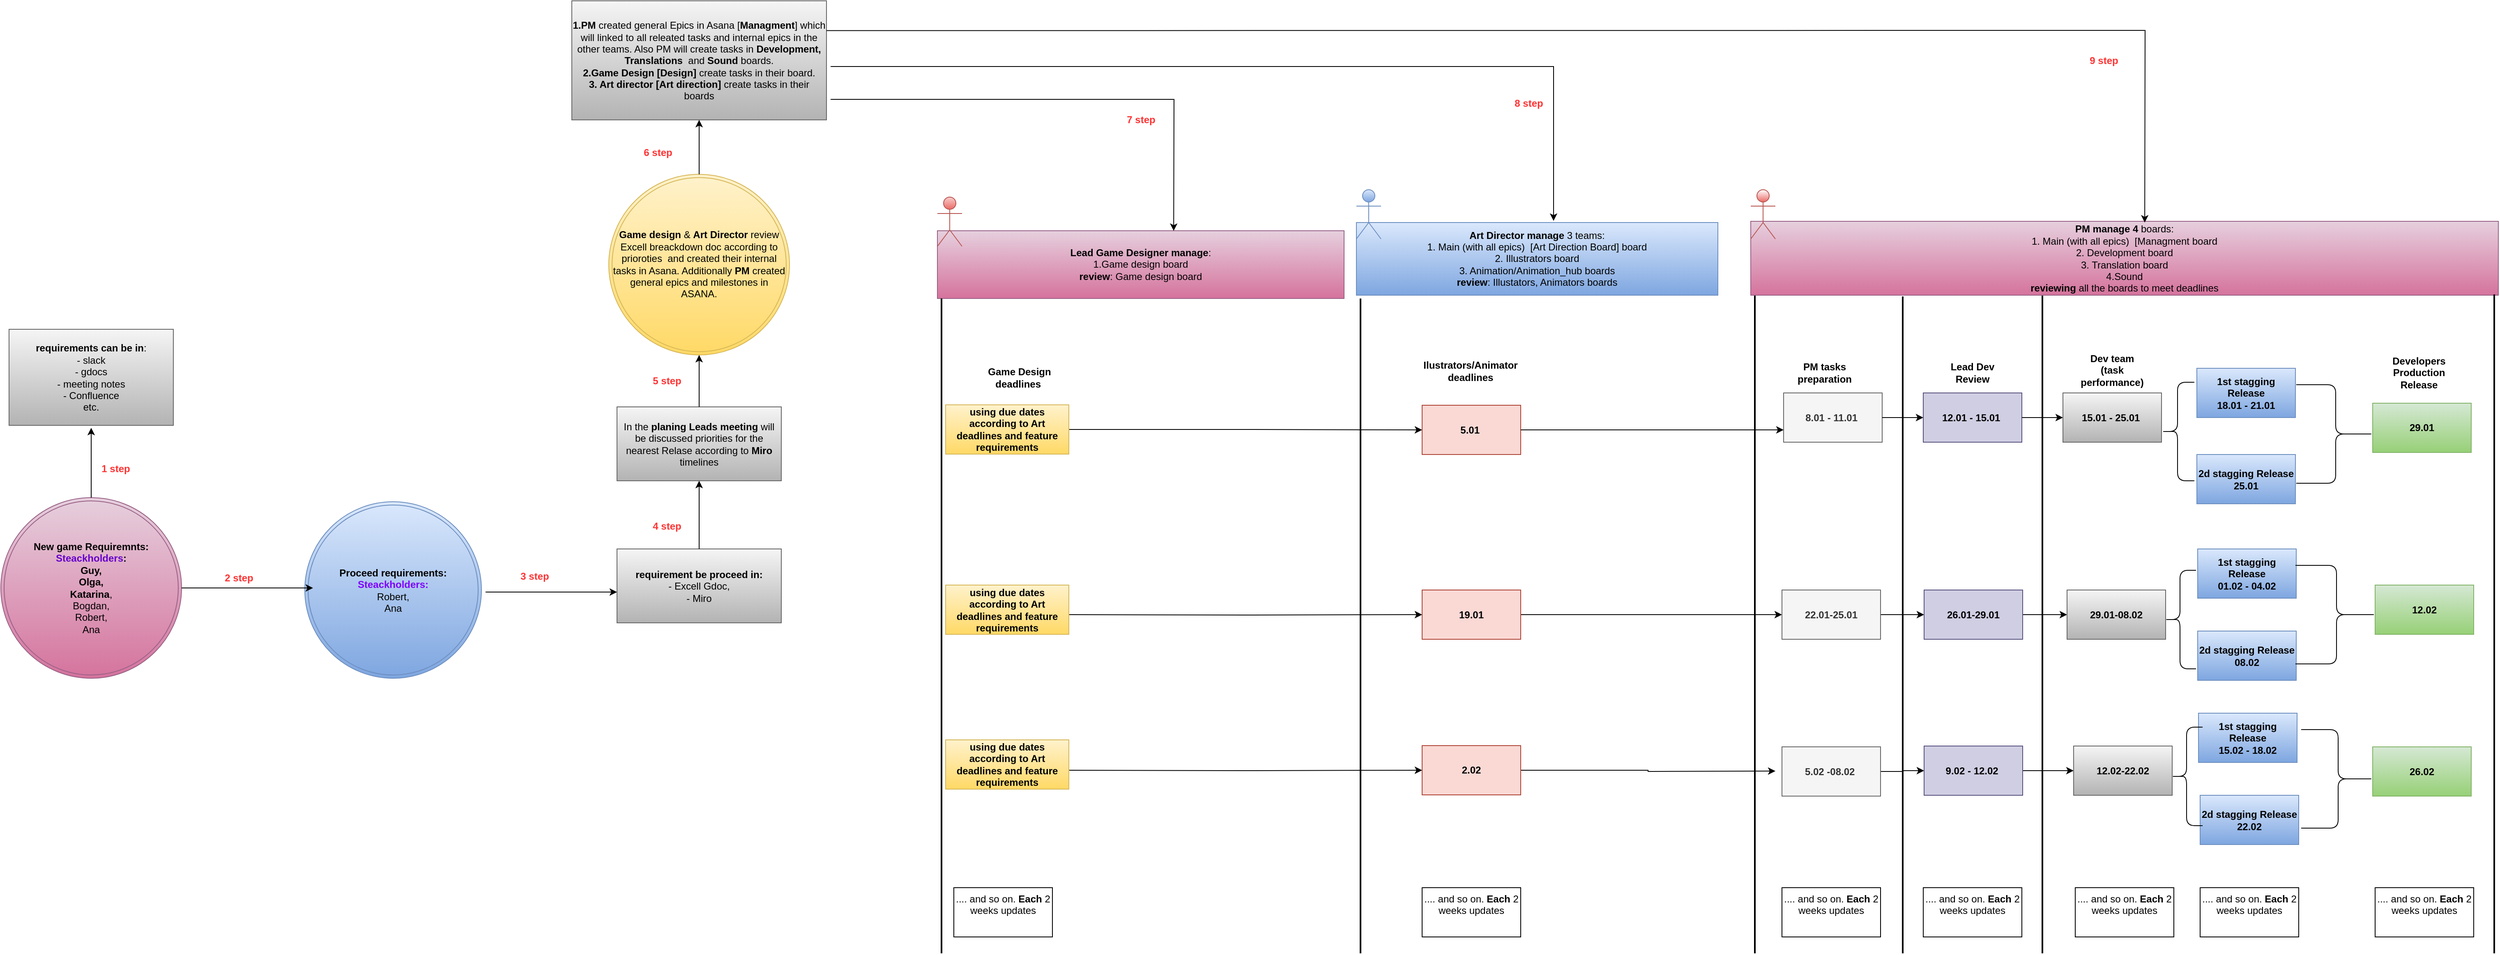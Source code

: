 <mxfile version="22.1.17" type="github">
  <diagram name="Page-1" id="NS8pDAE-hcMTIMihtxfz">
    <mxGraphModel dx="3128" dy="1951" grid="1" gridSize="10" guides="1" tooltips="1" connect="1" arrows="1" fold="1" page="1" pageScale="1" pageWidth="850" pageHeight="1100" math="0" shadow="0">
      <root>
        <mxCell id="0" />
        <mxCell id="1" parent="0" />
        <mxCell id="FQVQUkdtEuEJuuCxDMSS-1" value="5.01&amp;nbsp;" style="rounded=0;whiteSpace=wrap;html=1;fillColor=#fad9d5;strokeColor=#ae4132;fontStyle=1" parent="1" vertex="1">
          <mxGeometry x="920" y="-107.5" width="120" height="60" as="geometry" />
        </mxCell>
        <mxCell id="FQVQUkdtEuEJuuCxDMSS-2" value="29.01" style="rounded=0;whiteSpace=wrap;html=1;fillColor=#d5e8d4;strokeColor=#82b366;fontStyle=1;gradientColor=#97d077;" parent="1" vertex="1">
          <mxGeometry x="2077" y="-110" width="120" height="60" as="geometry" />
        </mxCell>
        <mxCell id="FQVQUkdtEuEJuuCxDMSS-3" value="&lt;b&gt;Ilustrators/Animator deadlines&lt;/b&gt;" style="text;html=1;strokeColor=none;fillColor=none;align=center;verticalAlign=middle;whiteSpace=wrap;rounded=0;" parent="1" vertex="1">
          <mxGeometry x="949" y="-164.5" width="60" height="30" as="geometry" />
        </mxCell>
        <mxCell id="FQVQUkdtEuEJuuCxDMSS-4" value="&lt;b&gt;Developers Production Release&lt;/b&gt;" style="text;html=1;strokeColor=none;fillColor=none;align=center;verticalAlign=middle;whiteSpace=wrap;rounded=0;" parent="1" vertex="1">
          <mxGeometry x="2081" y="-162.5" width="105" height="30" as="geometry" />
        </mxCell>
        <mxCell id="FQVQUkdtEuEJuuCxDMSS-47" value="" style="edgeStyle=orthogonalEdgeStyle;rounded=0;orthogonalLoop=1;jettySize=auto;html=1;" parent="1" source="FQVQUkdtEuEJuuCxDMSS-5" target="FQVQUkdtEuEJuuCxDMSS-21" edge="1">
          <mxGeometry relative="1" as="geometry" />
        </mxCell>
        <mxCell id="FQVQUkdtEuEJuuCxDMSS-5" value="19.01" style="rounded=0;whiteSpace=wrap;html=1;fillColor=#fad9d5;strokeColor=#ae4132;fontStyle=1" parent="1" vertex="1">
          <mxGeometry x="920" y="117.5" width="120" height="60" as="geometry" />
        </mxCell>
        <mxCell id="FQVQUkdtEuEJuuCxDMSS-6" value="12.02" style="rounded=0;whiteSpace=wrap;html=1;fillColor=#d5e8d4;strokeColor=#82b366;fontStyle=1;gradientColor=#97d077;" parent="1" vertex="1">
          <mxGeometry x="2080" y="111.5" width="120" height="60" as="geometry" />
        </mxCell>
        <mxCell id="FQVQUkdtEuEJuuCxDMSS-50" value="" style="edgeStyle=orthogonalEdgeStyle;rounded=0;orthogonalLoop=1;jettySize=auto;html=1;" parent="1" source="FQVQUkdtEuEJuuCxDMSS-7" edge="1">
          <mxGeometry relative="1" as="geometry">
            <mxPoint x="1350" y="338" as="targetPoint" />
          </mxGeometry>
        </mxCell>
        <mxCell id="FQVQUkdtEuEJuuCxDMSS-7" value="2.02" style="rounded=0;whiteSpace=wrap;html=1;fillColor=#fad9d5;strokeColor=#ae4132;fontStyle=1" parent="1" vertex="1">
          <mxGeometry x="920" y="307" width="120" height="60" as="geometry" />
        </mxCell>
        <mxCell id="FQVQUkdtEuEJuuCxDMSS-8" value="26.02" style="rounded=0;whiteSpace=wrap;html=1;fillColor=#d5e8d4;strokeColor=#82b366;fontStyle=1;gradientColor=#97d077;" parent="1" vertex="1">
          <mxGeometry x="2077" y="308.5" width="120" height="60" as="geometry" />
        </mxCell>
        <mxCell id="FQVQUkdtEuEJuuCxDMSS-10" value="&lt;b&gt;PM tasks preparation&lt;/b&gt;" style="text;html=1;strokeColor=none;fillColor=none;align=center;verticalAlign=middle;whiteSpace=wrap;rounded=0;" parent="1" vertex="1">
          <mxGeometry x="1380" y="-162.5" width="60" height="30" as="geometry" />
        </mxCell>
        <mxCell id="FQVQUkdtEuEJuuCxDMSS-11" value="8.01 - 11.01&amp;nbsp;" style="rounded=0;whiteSpace=wrap;html=1;fillColor=#f5f5f5;fontColor=#333333;strokeColor=#666666;fontStyle=1" parent="1" vertex="1">
          <mxGeometry x="1360" y="-122.5" width="120" height="60" as="geometry" />
        </mxCell>
        <mxCell id="FQVQUkdtEuEJuuCxDMSS-12" value="12.01 - 15.01&amp;nbsp;" style="rounded=0;whiteSpace=wrap;html=1;fillColor=#d0cee2;strokeColor=#56517e;fontStyle=1" parent="1" vertex="1">
          <mxGeometry x="1530" y="-122.5" width="120" height="60" as="geometry" />
        </mxCell>
        <mxCell id="FQVQUkdtEuEJuuCxDMSS-13" value="15.01 - 25.01&amp;nbsp;" style="rounded=0;whiteSpace=wrap;html=1;fillColor=#f5f5f5;gradientColor=#b3b3b3;strokeColor=#666666;fontStyle=1" parent="1" vertex="1">
          <mxGeometry x="1700" y="-122.5" width="120" height="60" as="geometry" />
        </mxCell>
        <mxCell id="FQVQUkdtEuEJuuCxDMSS-14" value="&lt;b&gt;Lead Dev Review&lt;/b&gt;" style="text;html=1;strokeColor=none;fillColor=none;align=center;verticalAlign=middle;whiteSpace=wrap;rounded=0;" parent="1" vertex="1">
          <mxGeometry x="1560" y="-162.5" width="60" height="30" as="geometry" />
        </mxCell>
        <mxCell id="FQVQUkdtEuEJuuCxDMSS-15" value="&lt;b&gt;Dev team (task performance)&lt;/b&gt;" style="text;html=1;strokeColor=none;fillColor=none;align=center;verticalAlign=middle;whiteSpace=wrap;rounded=0;" parent="1" vertex="1">
          <mxGeometry x="1730" y="-165.5" width="60" height="30" as="geometry" />
        </mxCell>
        <mxCell id="FQVQUkdtEuEJuuCxDMSS-16" value="1st stagging Release&lt;br&gt;18.01 - 21.01" style="rounded=0;whiteSpace=wrap;html=1;fillColor=#dae8fc;gradientColor=#7ea6e0;strokeColor=#6c8ebf;fontStyle=1" parent="1" vertex="1">
          <mxGeometry x="1863" y="-152.5" width="120" height="60" as="geometry" />
        </mxCell>
        <mxCell id="FQVQUkdtEuEJuuCxDMSS-17" value="2d stagging Release&lt;br&gt;25.01" style="rounded=0;whiteSpace=wrap;html=1;fillColor=#dae8fc;gradientColor=#7ea6e0;strokeColor=#6c8ebf;fontStyle=1" parent="1" vertex="1">
          <mxGeometry x="1863" y="-47.5" width="120" height="60" as="geometry" />
        </mxCell>
        <mxCell id="FQVQUkdtEuEJuuCxDMSS-20" value="" style="shape=curlyBracket;whiteSpace=wrap;html=1;rounded=1;flipH=1;labelPosition=right;verticalLabelPosition=middle;align=left;verticalAlign=middle;" parent="1" vertex="1">
          <mxGeometry x="1984" y="-132.5" width="96" height="120" as="geometry" />
        </mxCell>
        <mxCell id="FQVQUkdtEuEJuuCxDMSS-48" value="" style="edgeStyle=orthogonalEdgeStyle;rounded=0;orthogonalLoop=1;jettySize=auto;html=1;" parent="1" source="FQVQUkdtEuEJuuCxDMSS-21" target="FQVQUkdtEuEJuuCxDMSS-30" edge="1">
          <mxGeometry relative="1" as="geometry" />
        </mxCell>
        <mxCell id="FQVQUkdtEuEJuuCxDMSS-21" value="22.01-25.01" style="rounded=0;whiteSpace=wrap;html=1;fillColor=#f5f5f5;fontColor=#333333;strokeColor=#666666;fontStyle=1" parent="1" vertex="1">
          <mxGeometry x="1358" y="117.5" width="120" height="60" as="geometry" />
        </mxCell>
        <mxCell id="FQVQUkdtEuEJuuCxDMSS-24" value="" style="endArrow=classic;html=1;rounded=0;exitX=1;exitY=0.5;exitDx=0;exitDy=0;entryX=0;entryY=0.5;entryDx=0;entryDy=0;" parent="1" source="FQVQUkdtEuEJuuCxDMSS-11" target="FQVQUkdtEuEJuuCxDMSS-12" edge="1">
          <mxGeometry width="50" height="50" relative="1" as="geometry">
            <mxPoint x="1490" y="87.5" as="sourcePoint" />
            <mxPoint x="1540" y="37.5" as="targetPoint" />
          </mxGeometry>
        </mxCell>
        <mxCell id="FQVQUkdtEuEJuuCxDMSS-25" value="" style="endArrow=classic;html=1;rounded=0;exitX=1;exitY=0.5;exitDx=0;exitDy=0;entryX=0;entryY=0.5;entryDx=0;entryDy=0;" parent="1" source="FQVQUkdtEuEJuuCxDMSS-12" target="FQVQUkdtEuEJuuCxDMSS-13" edge="1">
          <mxGeometry width="50" height="50" relative="1" as="geometry">
            <mxPoint x="1670" y="27.5" as="sourcePoint" />
            <mxPoint x="1720" y="-22.5" as="targetPoint" />
          </mxGeometry>
        </mxCell>
        <mxCell id="FQVQUkdtEuEJuuCxDMSS-26" value="&lt;b&gt;Game design&lt;/b&gt;&amp;nbsp;&amp;amp; &lt;b&gt;Art Director&amp;nbsp;&lt;/b&gt;review Excell breackdown doc according to prioroties&amp;nbsp; and created their internal tasks in Asana. Additionally&amp;nbsp;&lt;b&gt;PM &lt;/b&gt;created general epics and milestones in ASANA." style="ellipse;shape=doubleEllipse;whiteSpace=wrap;html=1;aspect=fixed;fillColor=#fff2cc;strokeColor=#d6b656;gradientColor=#ffd966;" parent="1" vertex="1">
          <mxGeometry x="-70" y="-388.75" width="220" height="220" as="geometry" />
        </mxCell>
        <mxCell id="FQVQUkdtEuEJuuCxDMSS-49" value="" style="edgeStyle=orthogonalEdgeStyle;rounded=0;orthogonalLoop=1;jettySize=auto;html=1;" parent="1" source="FQVQUkdtEuEJuuCxDMSS-30" target="FQVQUkdtEuEJuuCxDMSS-31" edge="1">
          <mxGeometry relative="1" as="geometry" />
        </mxCell>
        <mxCell id="FQVQUkdtEuEJuuCxDMSS-30" value="26.01-29.01" style="rounded=0;whiteSpace=wrap;html=1;fillColor=#d0cee2;strokeColor=#56517e;fontStyle=1" parent="1" vertex="1">
          <mxGeometry x="1531" y="117.5" width="120" height="60" as="geometry" />
        </mxCell>
        <mxCell id="FQVQUkdtEuEJuuCxDMSS-31" value="29.01-08.02" style="rounded=0;whiteSpace=wrap;html=1;fillColor=#f5f5f5;gradientColor=#b3b3b3;strokeColor=#666666;fontStyle=1" parent="1" vertex="1">
          <mxGeometry x="1705" y="117.5" width="120" height="60" as="geometry" />
        </mxCell>
        <mxCell id="FQVQUkdtEuEJuuCxDMSS-32" value="1st stagging Release&lt;br&gt;01.02 - 04.02" style="rounded=0;whiteSpace=wrap;html=1;fillColor=#dae8fc;gradientColor=#7ea6e0;strokeColor=#6c8ebf;fontStyle=1" parent="1" vertex="1">
          <mxGeometry x="1864" y="67.5" width="120" height="60" as="geometry" />
        </mxCell>
        <mxCell id="FQVQUkdtEuEJuuCxDMSS-34" value="2d stagging Release&lt;br&gt;08.02" style="rounded=0;whiteSpace=wrap;html=1;fillColor=#dae8fc;gradientColor=#7ea6e0;strokeColor=#6c8ebf;fontStyle=1" parent="1" vertex="1">
          <mxGeometry x="1864" y="167.5" width="120" height="60" as="geometry" />
        </mxCell>
        <mxCell id="FQVQUkdtEuEJuuCxDMSS-51" value="" style="edgeStyle=orthogonalEdgeStyle;rounded=0;orthogonalLoop=1;jettySize=auto;html=1;" parent="1" source="FQVQUkdtEuEJuuCxDMSS-35" target="FQVQUkdtEuEJuuCxDMSS-36" edge="1">
          <mxGeometry relative="1" as="geometry" />
        </mxCell>
        <mxCell id="FQVQUkdtEuEJuuCxDMSS-35" value="5.02 -08.02&amp;nbsp;" style="rounded=0;whiteSpace=wrap;html=1;fillColor=#f5f5f5;fontColor=#333333;strokeColor=#666666;fontStyle=1" parent="1" vertex="1">
          <mxGeometry x="1358" y="308.5" width="120" height="60" as="geometry" />
        </mxCell>
        <mxCell id="FQVQUkdtEuEJuuCxDMSS-52" value="" style="edgeStyle=orthogonalEdgeStyle;rounded=0;orthogonalLoop=1;jettySize=auto;html=1;" parent="1" source="FQVQUkdtEuEJuuCxDMSS-36" target="FQVQUkdtEuEJuuCxDMSS-37" edge="1">
          <mxGeometry relative="1" as="geometry" />
        </mxCell>
        <mxCell id="FQVQUkdtEuEJuuCxDMSS-36" value="9.02 - 12.02&amp;nbsp;" style="rounded=0;whiteSpace=wrap;html=1;fillColor=#d0cee2;strokeColor=#56517e;fontStyle=1" parent="1" vertex="1">
          <mxGeometry x="1531" y="307.5" width="120" height="60" as="geometry" />
        </mxCell>
        <mxCell id="FQVQUkdtEuEJuuCxDMSS-37" value="12.02-22.02" style="rounded=0;whiteSpace=wrap;html=1;fillColor=#f5f5f5;gradientColor=#b3b3b3;strokeColor=#666666;fontStyle=1" parent="1" vertex="1">
          <mxGeometry x="1713" y="307.5" width="120" height="60" as="geometry" />
        </mxCell>
        <mxCell id="FQVQUkdtEuEJuuCxDMSS-38" value="1st stagging Release&lt;br&gt;15.02 - 18.02" style="rounded=0;whiteSpace=wrap;html=1;fontStyle=1;fillColor=#dae8fc;gradientColor=#7ea6e0;strokeColor=#6c8ebf;" parent="1" vertex="1">
          <mxGeometry x="1865" y="267.5" width="120" height="60" as="geometry" />
        </mxCell>
        <mxCell id="FQVQUkdtEuEJuuCxDMSS-40" value="2d stagging Release&lt;br&gt;22.02" style="rounded=0;whiteSpace=wrap;html=1;fontStyle=1;fillColor=#dae8fc;gradientColor=#7ea6e0;strokeColor=#6c8ebf;" parent="1" vertex="1">
          <mxGeometry x="1867" y="367.5" width="120" height="60" as="geometry" />
        </mxCell>
        <mxCell id="FQVQUkdtEuEJuuCxDMSS-41" value="" style="shape=curlyBracket;whiteSpace=wrap;html=1;rounded=1;flipH=1;labelPosition=right;verticalLabelPosition=middle;align=left;verticalAlign=middle;" parent="1" vertex="1">
          <mxGeometry x="1983" y="87.5" width="100" height="120" as="geometry" />
        </mxCell>
        <mxCell id="FQVQUkdtEuEJuuCxDMSS-42" value="" style="shape=curlyBracket;whiteSpace=wrap;html=1;rounded=1;flipH=1;labelPosition=right;verticalLabelPosition=middle;align=left;verticalAlign=middle;" parent="1" vertex="1">
          <mxGeometry x="1990" y="287.5" width="90" height="120" as="geometry" />
        </mxCell>
        <mxCell id="FQVQUkdtEuEJuuCxDMSS-53" value="" style="shape=curlyBracket;whiteSpace=wrap;html=1;rounded=1;labelPosition=left;verticalLabelPosition=middle;align=right;verticalAlign=middle;" parent="1" vertex="1">
          <mxGeometry x="1823" y="93.5" width="39" height="120" as="geometry" />
        </mxCell>
        <mxCell id="FQVQUkdtEuEJuuCxDMSS-55" value="" style="shape=curlyBracket;whiteSpace=wrap;html=1;rounded=1;labelPosition=left;verticalLabelPosition=middle;align=right;verticalAlign=middle;" parent="1" vertex="1">
          <mxGeometry x="1819" y="-135.5" width="41" height="120" as="geometry" />
        </mxCell>
        <mxCell id="FQVQUkdtEuEJuuCxDMSS-57" value="" style="line;strokeWidth=2;direction=south;html=1;" parent="1" vertex="1">
          <mxGeometry x="840" y="-237.5" width="10" height="797.5" as="geometry" />
        </mxCell>
        <mxCell id="FQVQUkdtEuEJuuCxDMSS-58" value="" style="line;strokeWidth=2;direction=south;html=1;" parent="1" vertex="1">
          <mxGeometry x="1320" y="-247.5" width="10" height="807.5" as="geometry" />
        </mxCell>
        <mxCell id="FQVQUkdtEuEJuuCxDMSS-59" value="" style="line;strokeWidth=2;direction=south;html=1;" parent="1" vertex="1">
          <mxGeometry x="1500" y="-240" width="10" height="800" as="geometry" />
        </mxCell>
        <mxCell id="FQVQUkdtEuEJuuCxDMSS-60" value="" style="line;strokeWidth=2;direction=south;html=1;" parent="1" vertex="1">
          <mxGeometry x="1670" y="-250" width="10" height="810" as="geometry" />
        </mxCell>
        <mxCell id="FQVQUkdtEuEJuuCxDMSS-61" value="" style="shape=curlyBracket;whiteSpace=wrap;html=1;rounded=1;labelPosition=left;verticalLabelPosition=middle;align=right;verticalAlign=middle;" parent="1" vertex="1">
          <mxGeometry x="1831" y="284.5" width="39" height="120" as="geometry" />
        </mxCell>
        <mxCell id="KHOT-lx1iBEE0z3jemg4-2" value="&lt;b&gt;New game Requiremnts:&lt;/b&gt;&lt;br&gt;&lt;b style=&quot;&quot;&gt;&lt;font color=&quot;#6600cc&quot;&gt;Steackholders&lt;/font&gt;&lt;/b&gt;&lt;b&gt;:&lt;/b&gt;&lt;br&gt;&lt;b&gt;Guy,&lt;br&gt;Olga,&lt;br&gt;Katarina&lt;/b&gt;,&lt;br&gt;Bogdan,&lt;br&gt;Robert,&lt;br&gt;Ana" style="ellipse;shape=doubleEllipse;whiteSpace=wrap;html=1;aspect=fixed;fillColor=#e6d0de;strokeColor=#996185;gradientColor=#d5739d;" vertex="1" parent="1">
          <mxGeometry x="-810" y="5" width="220" height="220" as="geometry" />
        </mxCell>
        <mxCell id="KHOT-lx1iBEE0z3jemg4-3" value="&lt;b&gt;Proceed requirements:&lt;/b&gt;&lt;br&gt;&lt;font style=&quot;font-weight: bold;&quot; color=&quot;#7f00ff&quot;&gt;Steackholders:&lt;br&gt;&lt;/font&gt;Robert,&lt;br&gt;Ana" style="ellipse;shape=doubleEllipse;whiteSpace=wrap;html=1;aspect=fixed;fillColor=#dae8fc;strokeColor=#6c8ebf;gradientColor=#7ea6e0;" vertex="1" parent="1">
          <mxGeometry x="-440" y="10" width="215" height="215" as="geometry" />
        </mxCell>
        <mxCell id="KHOT-lx1iBEE0z3jemg4-4" value="" style="endArrow=classic;html=1;rounded=0;exitX=0.5;exitY=0;exitDx=0;exitDy=0;" edge="1" parent="1" source="KHOT-lx1iBEE0z3jemg4-2">
          <mxGeometry width="50" height="50" relative="1" as="geometry">
            <mxPoint x="-670" y="-50" as="sourcePoint" />
            <mxPoint x="-700" y="-80" as="targetPoint" />
          </mxGeometry>
        </mxCell>
        <mxCell id="KHOT-lx1iBEE0z3jemg4-5" value="&lt;b&gt;requirements can be in&lt;/b&gt;:&lt;br&gt;- slack&lt;br&gt;- gdocs&lt;br&gt;- meeting notes&lt;br&gt;- Confluence&lt;br&gt;etc." style="rounded=0;whiteSpace=wrap;html=1;fillColor=#f5f5f5;gradientColor=#b3b3b3;strokeColor=#666666;" vertex="1" parent="1">
          <mxGeometry x="-800" y="-200" width="200" height="117" as="geometry" />
        </mxCell>
        <mxCell id="KHOT-lx1iBEE0z3jemg4-6" value="&lt;b&gt;requirement be proceed in:&lt;/b&gt;&lt;br&gt;- Excell Gdoc,&lt;br&gt;- Miro" style="rounded=0;whiteSpace=wrap;html=1;fillColor=#f5f5f5;gradientColor=#b3b3b3;strokeColor=#666666;" vertex="1" parent="1">
          <mxGeometry x="-60" y="67.5" width="200" height="90" as="geometry" />
        </mxCell>
        <mxCell id="KHOT-lx1iBEE0z3jemg4-8" value="" style="endArrow=classic;html=1;rounded=0;exitX=1;exitY=0.5;exitDx=0;exitDy=0;" edge="1" parent="1" source="KHOT-lx1iBEE0z3jemg4-2">
          <mxGeometry width="50" height="50" relative="1" as="geometry">
            <mxPoint x="-530" y="160" as="sourcePoint" />
            <mxPoint x="-430" y="115" as="targetPoint" />
          </mxGeometry>
        </mxCell>
        <mxCell id="KHOT-lx1iBEE0z3jemg4-9" value="&lt;b&gt;&lt;font color=&quot;#ff3333&quot;&gt;1 step&lt;/font&gt;&lt;/b&gt;" style="text;html=1;strokeColor=none;fillColor=none;align=center;verticalAlign=middle;whiteSpace=wrap;rounded=0;" vertex="1" parent="1">
          <mxGeometry x="-700" y="-45" width="60" height="30" as="geometry" />
        </mxCell>
        <mxCell id="KHOT-lx1iBEE0z3jemg4-10" value="&lt;b&gt;&lt;font color=&quot;#ff3333&quot;&gt;2 step&lt;/font&gt;&lt;/b&gt;" style="text;html=1;strokeColor=none;fillColor=none;align=center;verticalAlign=middle;whiteSpace=wrap;rounded=0;" vertex="1" parent="1">
          <mxGeometry x="-550" y="87.5" width="60" height="30" as="geometry" />
        </mxCell>
        <mxCell id="KHOT-lx1iBEE0z3jemg4-11" value="&lt;b&gt;&lt;font color=&quot;#ff3333&quot;&gt;3 step&lt;/font&gt;&lt;/b&gt;" style="text;html=1;strokeColor=none;fillColor=none;align=center;verticalAlign=middle;whiteSpace=wrap;rounded=0;" vertex="1" parent="1">
          <mxGeometry x="-190" y="85.5" width="60" height="30" as="geometry" />
        </mxCell>
        <mxCell id="KHOT-lx1iBEE0z3jemg4-13" value="&lt;b&gt;&lt;font color=&quot;#ff3333&quot;&gt;4 step&lt;/font&gt;&lt;/b&gt;" style="text;html=1;strokeColor=none;fillColor=none;align=center;verticalAlign=middle;whiteSpace=wrap;rounded=0;" vertex="1" parent="1">
          <mxGeometry x="-29" y="25" width="60" height="30" as="geometry" />
        </mxCell>
        <mxCell id="KHOT-lx1iBEE0z3jemg4-14" value="&lt;b&gt;1.PM &lt;/b&gt;created general Epics in Asana [&lt;b&gt;Managment&lt;/b&gt;] which will linked to all releated tasks and internal epics in the other teams. Also PM will create tasks in &lt;b&gt;Development, Translations&amp;nbsp;&amp;nbsp;&lt;/b&gt;and &lt;b&gt;Sound &lt;/b&gt;boards.&lt;br&gt;&lt;b&gt;2.Game Design [Design]&amp;nbsp;&lt;/b&gt;create tasks in their board.&lt;br&gt;&lt;b&gt;3. Art director&amp;nbsp;[Art direction]&lt;/b&gt; create tasks in their boards" style="rounded=0;whiteSpace=wrap;html=1;fillColor=#f5f5f5;gradientColor=#b3b3b3;strokeColor=#666666;" vertex="1" parent="1">
          <mxGeometry x="-115" y="-600" width="310" height="145" as="geometry" />
        </mxCell>
        <mxCell id="KHOT-lx1iBEE0z3jemg4-16" value="&lt;b&gt;&lt;font color=&quot;#ff3333&quot;&gt;5 step&lt;/font&gt;&lt;/b&gt;" style="text;html=1;strokeColor=none;fillColor=none;align=center;verticalAlign=middle;whiteSpace=wrap;rounded=0;" vertex="1" parent="1">
          <mxGeometry x="-29" y="-152.5" width="60" height="30" as="geometry" />
        </mxCell>
        <mxCell id="KHOT-lx1iBEE0z3jemg4-17" value="&lt;b&gt;Lead Game Designer manage&lt;/b&gt;:&lt;br&gt;1.Game design board&lt;br&gt;&lt;b&gt;review&lt;/b&gt;: Game design board&lt;br&gt;" style="rounded=0;whiteSpace=wrap;html=1;fillColor=#e6d0de;gradientColor=#d5739d;strokeColor=#996185;" vertex="1" parent="1">
          <mxGeometry x="330" y="-320" width="495" height="82.5" as="geometry" />
        </mxCell>
        <mxCell id="KHOT-lx1iBEE0z3jemg4-20" value="&lt;b&gt;Art Director manage&amp;nbsp;&lt;/b&gt;3 teams:&lt;br&gt;1. Main (with all epics)&amp;nbsp; [Art Direction Board] board&lt;br&gt;2. Illustrators board&lt;br&gt;3. Animation/Animation_hub boards&lt;br&gt;&lt;b&gt;review&lt;/b&gt;: Illustators, Animators boards&lt;br&gt;" style="rounded=0;whiteSpace=wrap;html=1;fillColor=#dae8fc;gradientColor=#7ea6e0;strokeColor=#6c8ebf;" vertex="1" parent="1">
          <mxGeometry x="840" y="-330" width="440" height="88.5" as="geometry" />
        </mxCell>
        <mxCell id="KHOT-lx1iBEE0z3jemg4-21" value="&lt;b&gt;PM manage 4&lt;/b&gt;&amp;nbsp;boards:&lt;br&gt;1. Main (with all epics)&amp;nbsp; [Managment board&lt;br&gt;2. Development board&lt;br&gt;3. Translation board&lt;br&gt;4.Sound&lt;br&gt;&lt;b&gt;reviewing&amp;nbsp;&lt;/b&gt;all the boards to meet deadlines" style="rounded=0;whiteSpace=wrap;html=1;fillColor=#e6d0de;gradientColor=#d5739d;strokeColor=#996185;" vertex="1" parent="1">
          <mxGeometry x="1320" y="-331.5" width="910" height="90" as="geometry" />
        </mxCell>
        <mxCell id="KHOT-lx1iBEE0z3jemg4-22" value="Actor" style="shape=umlActor;verticalLabelPosition=bottom;verticalAlign=top;html=1;outlineConnect=0;labelBackgroundColor=none;fillColor=default;gradientColor=#ea6b66;strokeColor=#b85450;noLabel=1;" vertex="1" parent="1">
          <mxGeometry x="1320" y="-370" width="30" height="60" as="geometry" />
        </mxCell>
        <mxCell id="KHOT-lx1iBEE0z3jemg4-23" value="Actor" style="shape=umlActor;verticalLabelPosition=bottom;verticalAlign=top;html=1;outlineConnect=0;fillColor=#f8cecc;gradientColor=#ea6b66;strokeColor=#b85450;noLabel=1;" vertex="1" parent="1">
          <mxGeometry x="330" y="-361" width="30" height="60" as="geometry" />
        </mxCell>
        <mxCell id="KHOT-lx1iBEE0z3jemg4-24" value="Actor" style="shape=umlActor;verticalLabelPosition=bottom;verticalAlign=top;html=1;outlineConnect=0;fillColor=#dae8fc;gradientColor=#7ea6e0;strokeColor=#6c8ebf;noLabel=1;" vertex="1" parent="1">
          <mxGeometry x="840" y="-370" width="30" height="60" as="geometry" />
        </mxCell>
        <mxCell id="KHOT-lx1iBEE0z3jemg4-35" style="edgeStyle=orthogonalEdgeStyle;rounded=0;orthogonalLoop=1;jettySize=auto;html=1;entryX=0;entryY=0.5;entryDx=0;entryDy=0;fontFamily=Helvetica;fontSize=12;fontColor=default;" edge="1" parent="1" source="KHOT-lx1iBEE0z3jemg4-28" target="FQVQUkdtEuEJuuCxDMSS-1">
          <mxGeometry relative="1" as="geometry" />
        </mxCell>
        <mxCell id="KHOT-lx1iBEE0z3jemg4-28" value="using due dates according to Art deadlines and feature requirements" style="rounded=0;whiteSpace=wrap;html=1;fillColor=#fff2cc;strokeColor=#d6b656;fontStyle=1;gradientColor=#ffd966;" vertex="1" parent="1">
          <mxGeometry x="340" y="-108" width="150" height="60" as="geometry" />
        </mxCell>
        <mxCell id="KHOT-lx1iBEE0z3jemg4-29" value="&lt;b&gt;Game Design deadlines&amp;nbsp;&lt;/b&gt;" style="text;html=1;strokeColor=none;fillColor=none;align=center;verticalAlign=middle;whiteSpace=wrap;rounded=0;" vertex="1" parent="1">
          <mxGeometry x="360" y="-156.5" width="140" height="30" as="geometry" />
        </mxCell>
        <mxCell id="KHOT-lx1iBEE0z3jemg4-37" style="edgeStyle=orthogonalEdgeStyle;rounded=0;orthogonalLoop=1;jettySize=auto;html=1;fontFamily=Helvetica;fontSize=12;fontColor=default;" edge="1" parent="1" target="FQVQUkdtEuEJuuCxDMSS-5">
          <mxGeometry relative="1" as="geometry">
            <mxPoint x="490" y="147.5" as="sourcePoint" />
            <mxPoint x="540" y="158" as="targetPoint" />
          </mxGeometry>
        </mxCell>
        <mxCell id="KHOT-lx1iBEE0z3jemg4-40" style="edgeStyle=orthogonalEdgeStyle;rounded=0;orthogonalLoop=1;jettySize=auto;html=1;exitX=1;exitY=0.5;exitDx=0;exitDy=0;fontFamily=Helvetica;fontSize=12;fontColor=default;entryX=0;entryY=0.5;entryDx=0;entryDy=0;" edge="1" parent="1" target="FQVQUkdtEuEJuuCxDMSS-7">
          <mxGeometry relative="1" as="geometry">
            <mxPoint x="490" y="337" as="sourcePoint" />
            <mxPoint x="530" y="346.0" as="targetPoint" />
          </mxGeometry>
        </mxCell>
        <mxCell id="KHOT-lx1iBEE0z3jemg4-32" value="" style="line;strokeWidth=2;direction=south;html=1;" vertex="1" parent="1">
          <mxGeometry x="330" y="-237.5" width="10" height="797.5" as="geometry" />
        </mxCell>
        <mxCell id="KHOT-lx1iBEE0z3jemg4-43" value="" style="endArrow=classic;html=1;rounded=0;fontFamily=Helvetica;fontSize=12;fontColor=default;exitX=1;exitY=0.5;exitDx=0;exitDy=0;entryX=0;entryY=0.75;entryDx=0;entryDy=0;" edge="1" parent="1" source="FQVQUkdtEuEJuuCxDMSS-1" target="FQVQUkdtEuEJuuCxDMSS-11">
          <mxGeometry width="50" height="50" relative="1" as="geometry">
            <mxPoint x="1070" y="60" as="sourcePoint" />
            <mxPoint x="1120" y="10" as="targetPoint" />
          </mxGeometry>
        </mxCell>
        <mxCell id="KHOT-lx1iBEE0z3jemg4-44" style="edgeStyle=orthogonalEdgeStyle;rounded=0;orthogonalLoop=1;jettySize=auto;html=1;exitX=0.5;exitY=1;exitDx=0;exitDy=0;fontFamily=Helvetica;fontSize=12;fontColor=default;" edge="1" parent="1" source="KHOT-lx1iBEE0z3jemg4-20" target="KHOT-lx1iBEE0z3jemg4-20">
          <mxGeometry relative="1" as="geometry" />
        </mxCell>
        <mxCell id="KHOT-lx1iBEE0z3jemg4-50" value="&lt;b&gt;&lt;font color=&quot;#ff3333&quot;&gt;6 step&lt;/font&gt;&lt;/b&gt;" style="text;html=1;strokeColor=none;fillColor=none;align=center;verticalAlign=middle;whiteSpace=wrap;rounded=0;" vertex="1" parent="1">
          <mxGeometry x="-40" y="-430" width="60" height="30" as="geometry" />
        </mxCell>
        <mxCell id="KHOT-lx1iBEE0z3jemg4-51" value="&lt;b&gt;&lt;font color=&quot;#ff3333&quot;&gt;7 step&lt;/font&gt;&lt;/b&gt;" style="text;html=1;strokeColor=none;fillColor=none;align=center;verticalAlign=middle;whiteSpace=wrap;rounded=0;" vertex="1" parent="1">
          <mxGeometry x="547.5" y="-470" width="60" height="30" as="geometry" />
        </mxCell>
        <mxCell id="KHOT-lx1iBEE0z3jemg4-55" value="using due dates according to Art deadlines and feature requirements" style="rounded=0;whiteSpace=wrap;html=1;fillColor=#fff2cc;strokeColor=#d6b656;fontStyle=1;gradientColor=#ffd966;" vertex="1" parent="1">
          <mxGeometry x="340" y="111.5" width="150" height="60" as="geometry" />
        </mxCell>
        <mxCell id="KHOT-lx1iBEE0z3jemg4-56" value="using due dates according to Art deadlines and feature requirements" style="rounded=0;whiteSpace=wrap;html=1;fillColor=#fff2cc;strokeColor=#d6b656;fontStyle=1;gradientColor=#ffd966;" vertex="1" parent="1">
          <mxGeometry x="340" y="300" width="150" height="60" as="geometry" />
        </mxCell>
        <mxCell id="KHOT-lx1iBEE0z3jemg4-57" value=".... and so on.&amp;nbsp;&lt;b style=&quot;border-color: var(--border-color);&quot;&gt;Each&amp;nbsp;&lt;/b&gt;2 weeks updates" style="rounded=0;whiteSpace=wrap;html=1;labelBackgroundColor=none;strokeColor=default;align=center;verticalAlign=top;fontFamily=Helvetica;fontSize=12;fontColor=default;fillColor=default;" vertex="1" parent="1">
          <mxGeometry x="350" y="480" width="120" height="60" as="geometry" />
        </mxCell>
        <mxCell id="KHOT-lx1iBEE0z3jemg4-58" value=".... and so on.&amp;nbsp;&lt;b style=&quot;border-color: var(--border-color);&quot;&gt;Each&amp;nbsp;&lt;/b&gt;2 weeks updates" style="rounded=0;whiteSpace=wrap;html=1;labelBackgroundColor=none;strokeColor=default;align=center;verticalAlign=top;fontFamily=Helvetica;fontSize=12;fontColor=default;fillColor=default;" vertex="1" parent="1">
          <mxGeometry x="920" y="480" width="120" height="60" as="geometry" />
        </mxCell>
        <mxCell id="KHOT-lx1iBEE0z3jemg4-59" value=".... and so on.&amp;nbsp;&lt;b style=&quot;border-color: var(--border-color);&quot;&gt;Each&amp;nbsp;&lt;/b&gt;2 weeks updates" style="rounded=0;whiteSpace=wrap;html=1;labelBackgroundColor=none;strokeColor=default;align=center;verticalAlign=top;fontFamily=Helvetica;fontSize=12;fontColor=default;fillColor=default;" vertex="1" parent="1">
          <mxGeometry x="1358" y="480" width="120" height="60" as="geometry" />
        </mxCell>
        <mxCell id="KHOT-lx1iBEE0z3jemg4-60" value=".... and so on.&amp;nbsp;&lt;b style=&quot;border-color: var(--border-color);&quot;&gt;Each&amp;nbsp;&lt;/b&gt;2 weeks updates" style="rounded=0;whiteSpace=wrap;html=1;labelBackgroundColor=none;strokeColor=default;align=center;verticalAlign=top;fontFamily=Helvetica;fontSize=12;fontColor=default;fillColor=default;" vertex="1" parent="1">
          <mxGeometry x="1530" y="480" width="120" height="60" as="geometry" />
        </mxCell>
        <mxCell id="KHOT-lx1iBEE0z3jemg4-61" value=".... and so on.&amp;nbsp;&lt;b style=&quot;border-color: var(--border-color);&quot;&gt;Each&amp;nbsp;&lt;/b&gt;2 weeks updates" style="rounded=0;whiteSpace=wrap;html=1;labelBackgroundColor=none;strokeColor=default;align=center;verticalAlign=top;fontFamily=Helvetica;fontSize=12;fontColor=default;fillColor=default;" vertex="1" parent="1">
          <mxGeometry x="1715" y="480" width="120" height="60" as="geometry" />
        </mxCell>
        <mxCell id="KHOT-lx1iBEE0z3jemg4-62" value=".... and so on. &lt;b&gt;Each &lt;/b&gt;2 weeks updates" style="rounded=0;whiteSpace=wrap;html=1;labelBackgroundColor=none;strokeColor=default;align=center;verticalAlign=top;fontFamily=Helvetica;fontSize=12;fontColor=default;fillColor=default;" vertex="1" parent="1">
          <mxGeometry x="2080" y="480" width="120" height="60" as="geometry" />
        </mxCell>
        <mxCell id="KHOT-lx1iBEE0z3jemg4-63" value="" style="line;strokeWidth=2;direction=south;html=1;" vertex="1" parent="1">
          <mxGeometry x="2220" y="-242.5" width="10" height="802.5" as="geometry" />
        </mxCell>
        <mxCell id="KHOT-lx1iBEE0z3jemg4-64" value=".... and so on. &lt;b&gt;Each &lt;/b&gt;2 weeks updates" style="rounded=0;whiteSpace=wrap;html=1;labelBackgroundColor=none;strokeColor=default;align=center;verticalAlign=top;fontFamily=Helvetica;fontSize=12;fontColor=default;fillColor=default;" vertex="1" parent="1">
          <mxGeometry x="1867" y="480" width="120" height="60" as="geometry" />
        </mxCell>
        <mxCell id="KHOT-lx1iBEE0z3jemg4-66" value="In the &lt;b&gt;planing Leads meeting&lt;/b&gt; will be discussed priorities for the nearest Relase according&amp;nbsp;to &lt;b&gt;Miro &lt;/b&gt;timelines" style="rounded=0;whiteSpace=wrap;html=1;fillColor=#f5f5f5;gradientColor=#b3b3b3;strokeColor=#666666;" vertex="1" parent="1">
          <mxGeometry x="-60" y="-105.5" width="200" height="90" as="geometry" />
        </mxCell>
        <mxCell id="KHOT-lx1iBEE0z3jemg4-70" value="&lt;b&gt;&lt;font color=&quot;#ff3333&quot;&gt;8 step&lt;/font&gt;&lt;/b&gt;" style="text;html=1;strokeColor=none;fillColor=none;align=center;verticalAlign=middle;whiteSpace=wrap;rounded=0;fontSize=12;fontFamily=Helvetica;fontColor=default;" vertex="1" parent="1">
          <mxGeometry x="1020" y="-490" width="60" height="30" as="geometry" />
        </mxCell>
        <mxCell id="KHOT-lx1iBEE0z3jemg4-76" value="" style="endArrow=classic;html=1;rounded=0;fontFamily=Helvetica;fontSize=12;fontColor=default;" edge="1" parent="1">
          <mxGeometry width="50" height="50" relative="1" as="geometry">
            <mxPoint x="-220" y="120" as="sourcePoint" />
            <mxPoint x="-60" y="120" as="targetPoint" />
          </mxGeometry>
        </mxCell>
        <mxCell id="KHOT-lx1iBEE0z3jemg4-78" value="" style="endArrow=classic;html=1;rounded=0;fontFamily=Helvetica;fontSize=12;fontColor=default;exitX=0.5;exitY=0;exitDx=0;exitDy=0;entryX=0.5;entryY=1;entryDx=0;entryDy=0;" edge="1" parent="1" source="KHOT-lx1iBEE0z3jemg4-6" target="KHOT-lx1iBEE0z3jemg4-66">
          <mxGeometry width="50" height="50" relative="1" as="geometry">
            <mxPoint x="140" y="-110" as="sourcePoint" />
            <mxPoint x="190" y="-160" as="targetPoint" />
          </mxGeometry>
        </mxCell>
        <mxCell id="KHOT-lx1iBEE0z3jemg4-79" value="" style="endArrow=classic;html=1;rounded=0;fontFamily=Helvetica;fontSize=12;fontColor=default;exitX=0.5;exitY=0;exitDx=0;exitDy=0;entryX=0.5;entryY=1;entryDx=0;entryDy=0;" edge="1" parent="1" source="KHOT-lx1iBEE0z3jemg4-66" target="FQVQUkdtEuEJuuCxDMSS-26">
          <mxGeometry width="50" height="50" relative="1" as="geometry">
            <mxPoint x="110" y="-120" as="sourcePoint" />
            <mxPoint x="160" y="-170" as="targetPoint" />
          </mxGeometry>
        </mxCell>
        <mxCell id="KHOT-lx1iBEE0z3jemg4-80" value="" style="endArrow=classic;html=1;rounded=0;fontFamily=Helvetica;fontSize=12;fontColor=default;exitX=0.5;exitY=0;exitDx=0;exitDy=0;entryX=0.5;entryY=1;entryDx=0;entryDy=0;" edge="1" parent="1" source="FQVQUkdtEuEJuuCxDMSS-26" target="KHOT-lx1iBEE0z3jemg4-14">
          <mxGeometry width="50" height="50" relative="1" as="geometry">
            <mxPoint x="190" y="-330" as="sourcePoint" />
            <mxPoint x="60" y="-440" as="targetPoint" />
          </mxGeometry>
        </mxCell>
        <mxCell id="KHOT-lx1iBEE0z3jemg4-81" value="" style="endArrow=classic;html=1;rounded=0;fontFamily=Helvetica;fontSize=12;fontColor=default;entryX=0.581;entryY=0.002;entryDx=0;entryDy=0;entryPerimeter=0;" edge="1" parent="1" target="KHOT-lx1iBEE0z3jemg4-17">
          <mxGeometry width="50" height="50" relative="1" as="geometry">
            <mxPoint x="200" y="-480" as="sourcePoint" />
            <mxPoint x="590" y="-480" as="targetPoint" />
            <Array as="points">
              <mxPoint x="618" y="-480" />
            </Array>
          </mxGeometry>
        </mxCell>
        <mxCell id="KHOT-lx1iBEE0z3jemg4-82" value="" style="endArrow=classic;html=1;rounded=0;fontFamily=Helvetica;fontSize=12;fontColor=default;" edge="1" parent="1">
          <mxGeometry width="50" height="50" relative="1" as="geometry">
            <mxPoint x="200" y="-520" as="sourcePoint" />
            <mxPoint x="1080" y="-332" as="targetPoint" />
            <Array as="points">
              <mxPoint x="1080" y="-520" />
            </Array>
          </mxGeometry>
        </mxCell>
        <mxCell id="KHOT-lx1iBEE0z3jemg4-83" value="" style="endArrow=classic;html=1;rounded=0;fontFamily=Helvetica;fontSize=12;fontColor=default;exitX=1;exitY=0.25;exitDx=0;exitDy=0;entryX=0.527;entryY=0.017;entryDx=0;entryDy=0;entryPerimeter=0;" edge="1" parent="1" source="KHOT-lx1iBEE0z3jemg4-14" target="KHOT-lx1iBEE0z3jemg4-21">
          <mxGeometry width="50" height="50" relative="1" as="geometry">
            <mxPoint x="425" y="-573.75" as="sourcePoint" />
            <mxPoint x="1200" y="-600" as="targetPoint" />
            <Array as="points">
              <mxPoint x="1800" y="-564" />
            </Array>
          </mxGeometry>
        </mxCell>
        <mxCell id="KHOT-lx1iBEE0z3jemg4-84" value="&lt;b&gt;&lt;font color=&quot;#ff3333&quot;&gt;9 step&lt;/font&gt;&lt;/b&gt;" style="text;html=1;strokeColor=none;fillColor=none;align=center;verticalAlign=middle;whiteSpace=wrap;rounded=0;fontSize=12;fontFamily=Helvetica;fontColor=default;" vertex="1" parent="1">
          <mxGeometry x="1720" y="-542.5" width="60" height="30" as="geometry" />
        </mxCell>
      </root>
    </mxGraphModel>
  </diagram>
</mxfile>
